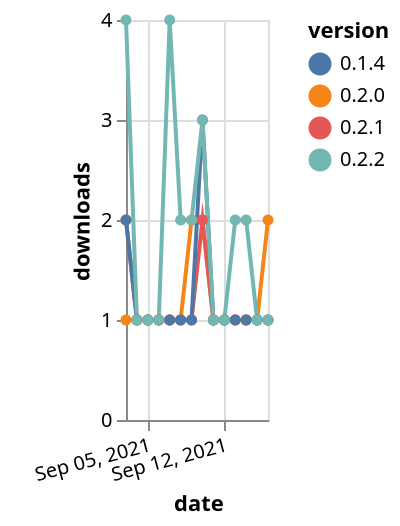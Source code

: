 {"$schema": "https://vega.github.io/schema/vega-lite/v5.json", "description": "A simple bar chart with embedded data.", "data": {"values": [{"date": "2021-09-03", "total": 581, "delta": 1, "version": "0.2.0"}, {"date": "2021-09-04", "total": 582, "delta": 1, "version": "0.2.0"}, {"date": "2021-09-05", "total": 583, "delta": 1, "version": "0.2.0"}, {"date": "2021-09-06", "total": 584, "delta": 1, "version": "0.2.0"}, {"date": "2021-09-07", "total": 585, "delta": 1, "version": "0.2.0"}, {"date": "2021-09-08", "total": 586, "delta": 1, "version": "0.2.0"}, {"date": "2021-09-09", "total": 588, "delta": 2, "version": "0.2.0"}, {"date": "2021-09-10", "total": 590, "delta": 2, "version": "0.2.0"}, {"date": "2021-09-11", "total": 591, "delta": 1, "version": "0.2.0"}, {"date": "2021-09-12", "total": 592, "delta": 1, "version": "0.2.0"}, {"date": "2021-09-13", "total": 593, "delta": 1, "version": "0.2.0"}, {"date": "2021-09-14", "total": 594, "delta": 1, "version": "0.2.0"}, {"date": "2021-09-15", "total": 595, "delta": 1, "version": "0.2.0"}, {"date": "2021-09-16", "total": 597, "delta": 2, "version": "0.2.0"}, {"date": "2021-09-03", "total": 490, "delta": 2, "version": "0.2.1"}, {"date": "2021-09-04", "total": 491, "delta": 1, "version": "0.2.1"}, {"date": "2021-09-05", "total": 492, "delta": 1, "version": "0.2.1"}, {"date": "2021-09-06", "total": 493, "delta": 1, "version": "0.2.1"}, {"date": "2021-09-07", "total": 494, "delta": 1, "version": "0.2.1"}, {"date": "2021-09-08", "total": 495, "delta": 1, "version": "0.2.1"}, {"date": "2021-09-09", "total": 496, "delta": 1, "version": "0.2.1"}, {"date": "2021-09-10", "total": 498, "delta": 2, "version": "0.2.1"}, {"date": "2021-09-11", "total": 499, "delta": 1, "version": "0.2.1"}, {"date": "2021-09-12", "total": 500, "delta": 1, "version": "0.2.1"}, {"date": "2021-09-13", "total": 501, "delta": 1, "version": "0.2.1"}, {"date": "2021-09-14", "total": 502, "delta": 1, "version": "0.2.1"}, {"date": "2021-09-15", "total": 503, "delta": 1, "version": "0.2.1"}, {"date": "2021-09-16", "total": 504, "delta": 1, "version": "0.2.1"}, {"date": "2021-09-03", "total": 744, "delta": 2, "version": "0.1.4"}, {"date": "2021-09-04", "total": 745, "delta": 1, "version": "0.1.4"}, {"date": "2021-09-05", "total": 746, "delta": 1, "version": "0.1.4"}, {"date": "2021-09-06", "total": 747, "delta": 1, "version": "0.1.4"}, {"date": "2021-09-07", "total": 748, "delta": 1, "version": "0.1.4"}, {"date": "2021-09-08", "total": 749, "delta": 1, "version": "0.1.4"}, {"date": "2021-09-09", "total": 750, "delta": 1, "version": "0.1.4"}, {"date": "2021-09-10", "total": 753, "delta": 3, "version": "0.1.4"}, {"date": "2021-09-11", "total": 754, "delta": 1, "version": "0.1.4"}, {"date": "2021-09-12", "total": 755, "delta": 1, "version": "0.1.4"}, {"date": "2021-09-13", "total": 756, "delta": 1, "version": "0.1.4"}, {"date": "2021-09-14", "total": 757, "delta": 1, "version": "0.1.4"}, {"date": "2021-09-15", "total": 758, "delta": 1, "version": "0.1.4"}, {"date": "2021-09-16", "total": 759, "delta": 1, "version": "0.1.4"}, {"date": "2021-09-03", "total": 54, "delta": 4, "version": "0.2.2"}, {"date": "2021-09-04", "total": 55, "delta": 1, "version": "0.2.2"}, {"date": "2021-09-05", "total": 56, "delta": 1, "version": "0.2.2"}, {"date": "2021-09-06", "total": 57, "delta": 1, "version": "0.2.2"}, {"date": "2021-09-07", "total": 61, "delta": 4, "version": "0.2.2"}, {"date": "2021-09-08", "total": 63, "delta": 2, "version": "0.2.2"}, {"date": "2021-09-09", "total": 65, "delta": 2, "version": "0.2.2"}, {"date": "2021-09-10", "total": 68, "delta": 3, "version": "0.2.2"}, {"date": "2021-09-11", "total": 69, "delta": 1, "version": "0.2.2"}, {"date": "2021-09-12", "total": 70, "delta": 1, "version": "0.2.2"}, {"date": "2021-09-13", "total": 72, "delta": 2, "version": "0.2.2"}, {"date": "2021-09-14", "total": 74, "delta": 2, "version": "0.2.2"}, {"date": "2021-09-15", "total": 75, "delta": 1, "version": "0.2.2"}, {"date": "2021-09-16", "total": 76, "delta": 1, "version": "0.2.2"}]}, "width": "container", "mark": {"type": "line", "point": {"filled": true}}, "encoding": {"x": {"field": "date", "type": "temporal", "timeUnit": "yearmonthdate", "title": "date", "axis": {"labelAngle": -15}}, "y": {"field": "delta", "type": "quantitative", "title": "downloads"}, "color": {"field": "version", "type": "nominal"}, "tooltip": {"field": "delta"}}}